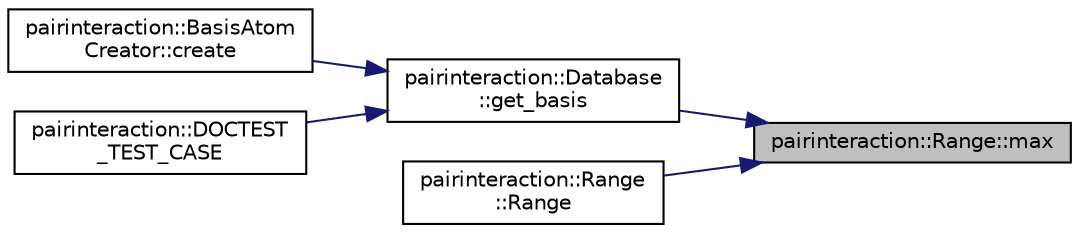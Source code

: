 digraph "pairinteraction::Range::max"
{
 // INTERACTIVE_SVG=YES
 // LATEX_PDF_SIZE
  bgcolor="transparent";
  edge [fontname="Helvetica",fontsize="10",labelfontname="Helvetica",labelfontsize="10"];
  node [fontname="Helvetica",fontsize="10",shape=record];
  rankdir="RL";
  Node1 [label="pairinteraction::Range::max",height=0.2,width=0.4,color="black", fillcolor="grey75", style="filled", fontcolor="black",tooltip=" "];
  Node1 -> Node2 [dir="back",color="midnightblue",fontsize="10",style="solid",fontname="Helvetica"];
  Node2 [label="pairinteraction::Database\l::get_basis",height=0.2,width=0.4,color="black",URL="$classpairinteraction_1_1Database.html#a99a6e65fc137c1765303469fc96f6e5b",tooltip=" "];
  Node2 -> Node3 [dir="back",color="midnightblue",fontsize="10",style="solid",fontname="Helvetica"];
  Node3 [label="pairinteraction::BasisAtom\lCreator::create",height=0.2,width=0.4,color="black",URL="$classpairinteraction_1_1BasisAtomCreator.html#a34512487334d5d699998a757535b3620",tooltip=" "];
  Node2 -> Node4 [dir="back",color="midnightblue",fontsize="10",style="solid",fontname="Helvetica"];
  Node4 [label="pairinteraction::DOCTEST\l_TEST_CASE",height=0.2,width=0.4,color="black",URL="$namespacepairinteraction.html#a9e87830e8074dfd540bb582daa4cb834",tooltip=" "];
  Node1 -> Node5 [dir="back",color="midnightblue",fontsize="10",style="solid",fontname="Helvetica"];
  Node5 [label="pairinteraction::Range\l::Range",height=0.2,width=0.4,color="black",URL="$classpairinteraction_1_1Range.html#a67928a5e713c74712dfc3d216229ae48",tooltip=" "];
}
